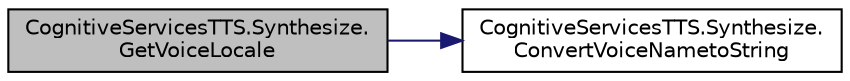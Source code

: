 digraph "CognitiveServicesTTS.Synthesize.GetVoiceLocale"
{
 // LATEX_PDF_SIZE
  edge [fontname="Helvetica",fontsize="10",labelfontname="Helvetica",labelfontsize="10"];
  node [fontname="Helvetica",fontsize="10",shape=record];
  rankdir="LR";
  Node1 [label="CognitiveServicesTTS.Synthesize.\lGetVoiceLocale",height=0.2,width=0.4,color="black", fillcolor="grey75", style="filled", fontcolor="black",tooltip=" "];
  Node1 -> Node2 [color="midnightblue",fontsize="10",style="solid",fontname="Helvetica"];
  Node2 [label="CognitiveServicesTTS.Synthesize.\lConvertVoiceNametoString",height=0.2,width=0.4,color="black", fillcolor="white", style="filled",URL="$class_cognitive_services_t_t_s_1_1_synthesize.html#a7ec1043791dbad9deb7c2b3d7f427a8c",tooltip="Converts a specific VoioceName enum option into its string counterpart as expected by the API when bu..."];
}
